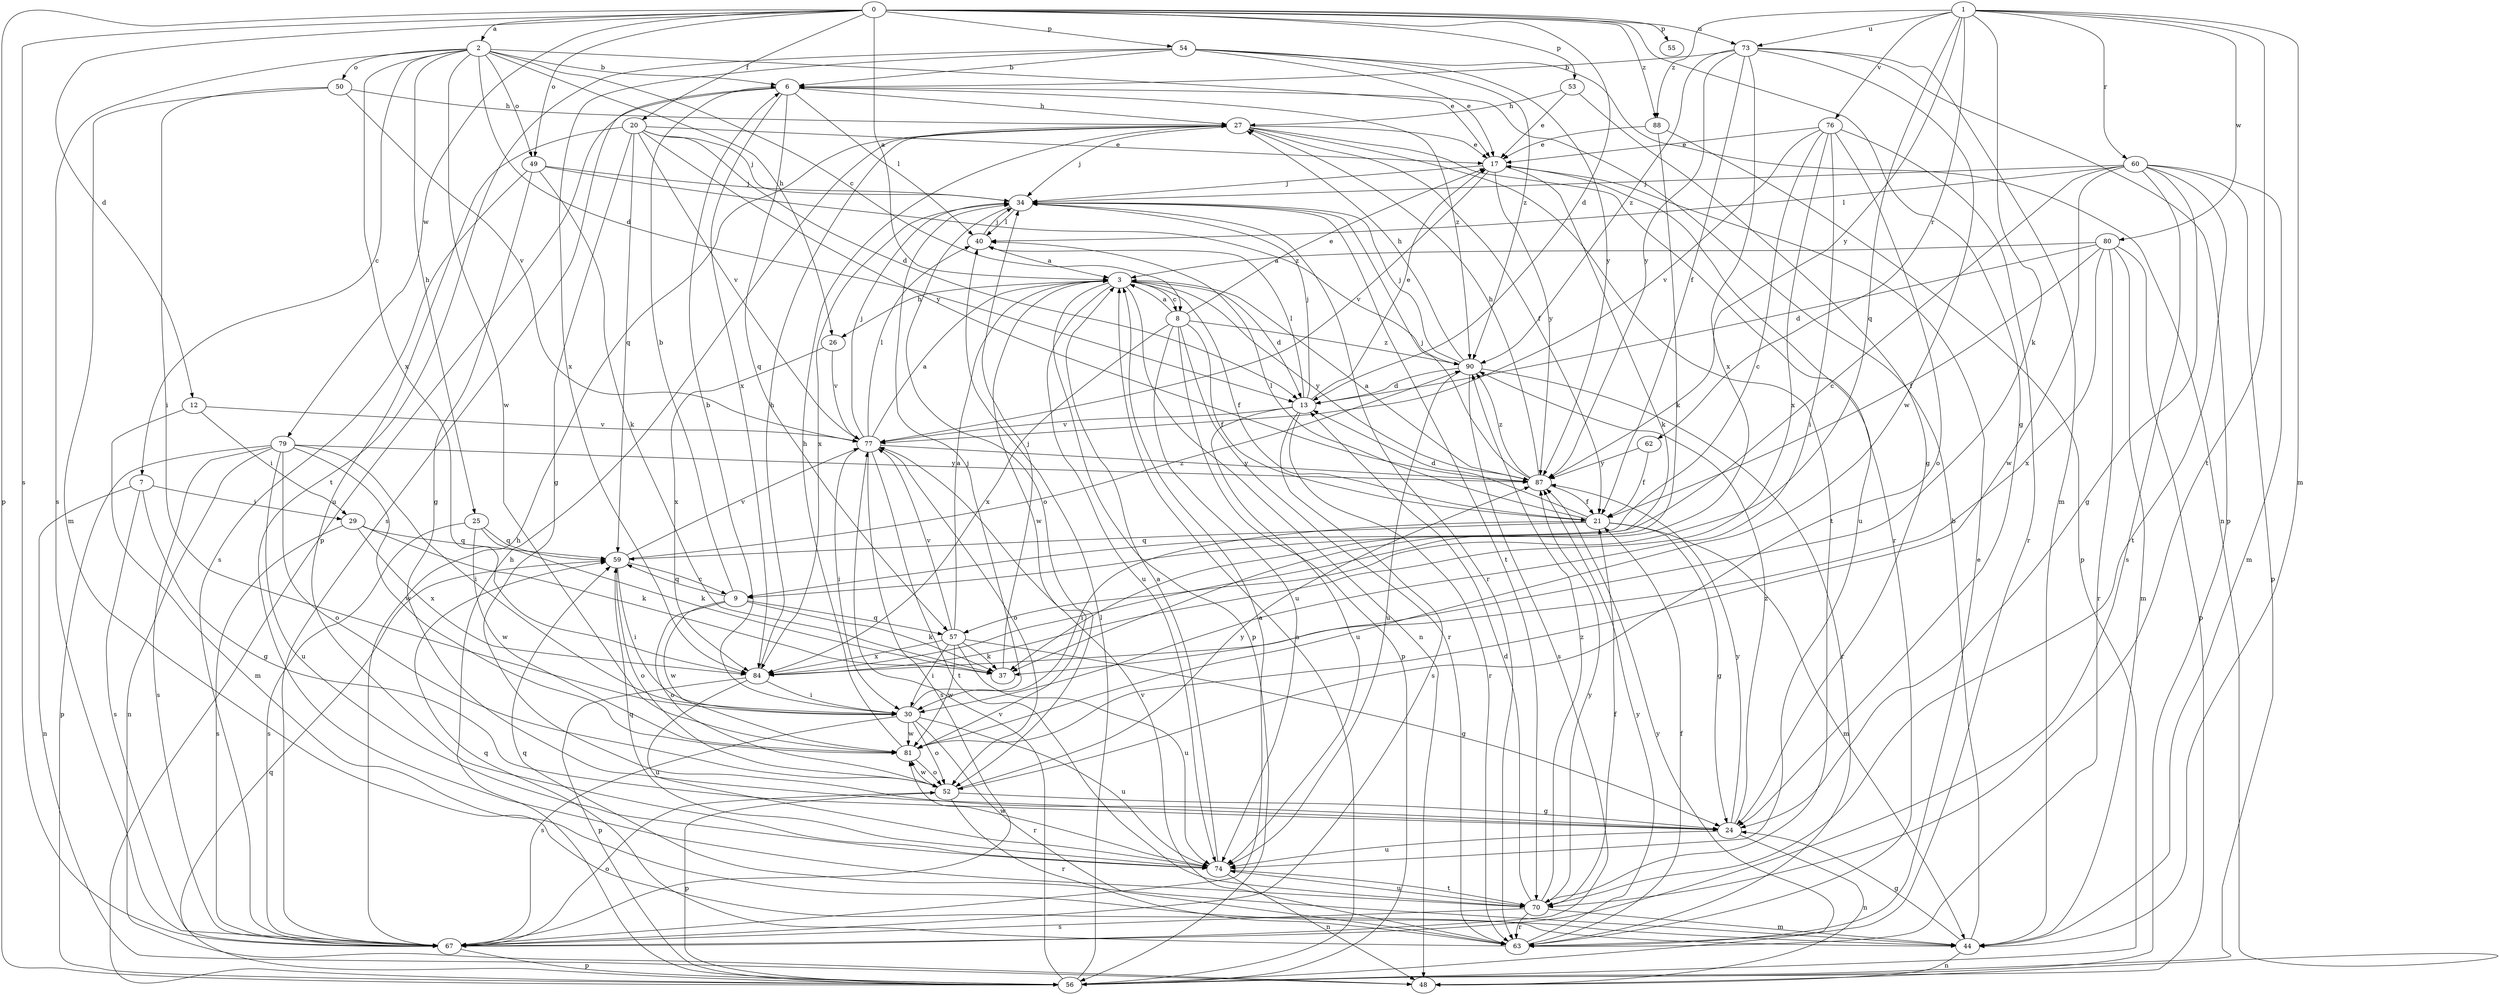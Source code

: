 strict digraph  {
0;
1;
2;
3;
6;
7;
8;
9;
12;
13;
17;
20;
21;
24;
25;
26;
27;
29;
30;
34;
37;
40;
44;
48;
49;
50;
52;
53;
54;
55;
56;
57;
59;
60;
62;
63;
67;
70;
73;
74;
76;
77;
79;
80;
81;
84;
87;
88;
90;
0 -> 2  [label=a];
0 -> 3  [label=a];
0 -> 12  [label=d];
0 -> 13  [label=d];
0 -> 20  [label=f];
0 -> 24  [label=g];
0 -> 49  [label=o];
0 -> 53  [label=p];
0 -> 54  [label=p];
0 -> 55  [label=p];
0 -> 56  [label=p];
0 -> 67  [label=s];
0 -> 73  [label=u];
0 -> 79  [label=w];
0 -> 88  [label=z];
1 -> 37  [label=k];
1 -> 44  [label=m];
1 -> 57  [label=q];
1 -> 60  [label=r];
1 -> 62  [label=r];
1 -> 70  [label=t];
1 -> 73  [label=u];
1 -> 76  [label=v];
1 -> 80  [label=w];
1 -> 87  [label=y];
1 -> 88  [label=z];
2 -> 6  [label=b];
2 -> 7  [label=c];
2 -> 8  [label=c];
2 -> 13  [label=d];
2 -> 17  [label=e];
2 -> 25  [label=h];
2 -> 26  [label=h];
2 -> 49  [label=o];
2 -> 50  [label=o];
2 -> 67  [label=s];
2 -> 81  [label=w];
2 -> 84  [label=x];
3 -> 8  [label=c];
3 -> 13  [label=d];
3 -> 21  [label=f];
3 -> 26  [label=h];
3 -> 48  [label=n];
3 -> 56  [label=p];
3 -> 74  [label=u];
3 -> 81  [label=w];
3 -> 87  [label=y];
6 -> 27  [label=h];
6 -> 40  [label=l];
6 -> 56  [label=p];
6 -> 57  [label=q];
6 -> 67  [label=s];
6 -> 84  [label=x];
6 -> 90  [label=z];
7 -> 24  [label=g];
7 -> 29  [label=i];
7 -> 48  [label=n];
7 -> 67  [label=s];
8 -> 3  [label=a];
8 -> 17  [label=e];
8 -> 21  [label=f];
8 -> 56  [label=p];
8 -> 63  [label=r];
8 -> 74  [label=u];
8 -> 84  [label=x];
8 -> 90  [label=z];
9 -> 6  [label=b];
9 -> 37  [label=k];
9 -> 52  [label=o];
9 -> 57  [label=q];
9 -> 59  [label=q];
9 -> 81  [label=w];
12 -> 29  [label=i];
12 -> 44  [label=m];
12 -> 77  [label=v];
13 -> 17  [label=e];
13 -> 34  [label=j];
13 -> 40  [label=l];
13 -> 63  [label=r];
13 -> 67  [label=s];
13 -> 74  [label=u];
13 -> 77  [label=v];
17 -> 34  [label=j];
17 -> 37  [label=k];
17 -> 74  [label=u];
17 -> 77  [label=v];
17 -> 87  [label=y];
20 -> 13  [label=d];
20 -> 17  [label=e];
20 -> 24  [label=g];
20 -> 34  [label=j];
20 -> 59  [label=q];
20 -> 74  [label=u];
20 -> 77  [label=v];
20 -> 87  [label=y];
21 -> 13  [label=d];
21 -> 24  [label=g];
21 -> 30  [label=i];
21 -> 40  [label=l];
21 -> 44  [label=m];
21 -> 59  [label=q];
24 -> 48  [label=n];
24 -> 74  [label=u];
24 -> 87  [label=y];
24 -> 90  [label=z];
25 -> 37  [label=k];
25 -> 59  [label=q];
25 -> 67  [label=s];
25 -> 81  [label=w];
26 -> 77  [label=v];
26 -> 84  [label=x];
27 -> 17  [label=e];
27 -> 21  [label=f];
27 -> 34  [label=j];
27 -> 63  [label=r];
27 -> 70  [label=t];
29 -> 37  [label=k];
29 -> 59  [label=q];
29 -> 67  [label=s];
29 -> 84  [label=x];
30 -> 6  [label=b];
30 -> 34  [label=j];
30 -> 52  [label=o];
30 -> 63  [label=r];
30 -> 67  [label=s];
30 -> 74  [label=u];
30 -> 81  [label=w];
34 -> 40  [label=l];
34 -> 52  [label=o];
34 -> 63  [label=r];
34 -> 70  [label=t];
34 -> 84  [label=x];
37 -> 34  [label=j];
40 -> 3  [label=a];
40 -> 34  [label=j];
44 -> 6  [label=b];
44 -> 24  [label=g];
44 -> 48  [label=n];
44 -> 59  [label=q];
49 -> 24  [label=g];
49 -> 34  [label=j];
49 -> 37  [label=k];
49 -> 67  [label=s];
49 -> 90  [label=z];
50 -> 27  [label=h];
50 -> 30  [label=i];
50 -> 44  [label=m];
50 -> 77  [label=v];
52 -> 24  [label=g];
52 -> 56  [label=p];
52 -> 63  [label=r];
52 -> 81  [label=w];
52 -> 87  [label=y];
53 -> 17  [label=e];
53 -> 24  [label=g];
53 -> 27  [label=h];
54 -> 6  [label=b];
54 -> 17  [label=e];
54 -> 48  [label=n];
54 -> 70  [label=t];
54 -> 84  [label=x];
54 -> 87  [label=y];
54 -> 90  [label=z];
56 -> 3  [label=a];
56 -> 27  [label=h];
56 -> 40  [label=l];
56 -> 59  [label=q];
56 -> 77  [label=v];
56 -> 87  [label=y];
57 -> 3  [label=a];
57 -> 24  [label=g];
57 -> 30  [label=i];
57 -> 37  [label=k];
57 -> 74  [label=u];
57 -> 77  [label=v];
57 -> 81  [label=w];
57 -> 84  [label=x];
59 -> 9  [label=c];
59 -> 30  [label=i];
59 -> 52  [label=o];
59 -> 77  [label=v];
59 -> 90  [label=z];
60 -> 9  [label=c];
60 -> 24  [label=g];
60 -> 34  [label=j];
60 -> 40  [label=l];
60 -> 44  [label=m];
60 -> 56  [label=p];
60 -> 67  [label=s];
60 -> 70  [label=t];
60 -> 81  [label=w];
62 -> 21  [label=f];
62 -> 87  [label=y];
63 -> 17  [label=e];
63 -> 21  [label=f];
63 -> 59  [label=q];
63 -> 77  [label=v];
63 -> 87  [label=y];
67 -> 3  [label=a];
67 -> 27  [label=h];
67 -> 52  [label=o];
67 -> 56  [label=p];
70 -> 13  [label=d];
70 -> 21  [label=f];
70 -> 44  [label=m];
70 -> 63  [label=r];
70 -> 67  [label=s];
70 -> 74  [label=u];
70 -> 87  [label=y];
70 -> 90  [label=z];
73 -> 6  [label=b];
73 -> 21  [label=f];
73 -> 44  [label=m];
73 -> 56  [label=p];
73 -> 81  [label=w];
73 -> 84  [label=x];
73 -> 87  [label=y];
73 -> 90  [label=z];
74 -> 3  [label=a];
74 -> 48  [label=n];
74 -> 59  [label=q];
74 -> 70  [label=t];
74 -> 81  [label=w];
76 -> 9  [label=c];
76 -> 17  [label=e];
76 -> 30  [label=i];
76 -> 52  [label=o];
76 -> 63  [label=r];
76 -> 77  [label=v];
76 -> 84  [label=x];
77 -> 3  [label=a];
77 -> 30  [label=i];
77 -> 34  [label=j];
77 -> 40  [label=l];
77 -> 52  [label=o];
77 -> 67  [label=s];
77 -> 70  [label=t];
77 -> 87  [label=y];
79 -> 30  [label=i];
79 -> 48  [label=n];
79 -> 52  [label=o];
79 -> 56  [label=p];
79 -> 67  [label=s];
79 -> 74  [label=u];
79 -> 81  [label=w];
79 -> 87  [label=y];
80 -> 3  [label=a];
80 -> 13  [label=d];
80 -> 21  [label=f];
80 -> 44  [label=m];
80 -> 56  [label=p];
80 -> 63  [label=r];
80 -> 84  [label=x];
81 -> 27  [label=h];
81 -> 52  [label=o];
84 -> 27  [label=h];
84 -> 30  [label=i];
84 -> 56  [label=p];
84 -> 74  [label=u];
87 -> 3  [label=a];
87 -> 21  [label=f];
87 -> 27  [label=h];
87 -> 34  [label=j];
87 -> 90  [label=z];
88 -> 17  [label=e];
88 -> 37  [label=k];
88 -> 56  [label=p];
90 -> 13  [label=d];
90 -> 27  [label=h];
90 -> 34  [label=j];
90 -> 63  [label=r];
90 -> 67  [label=s];
90 -> 74  [label=u];
}
